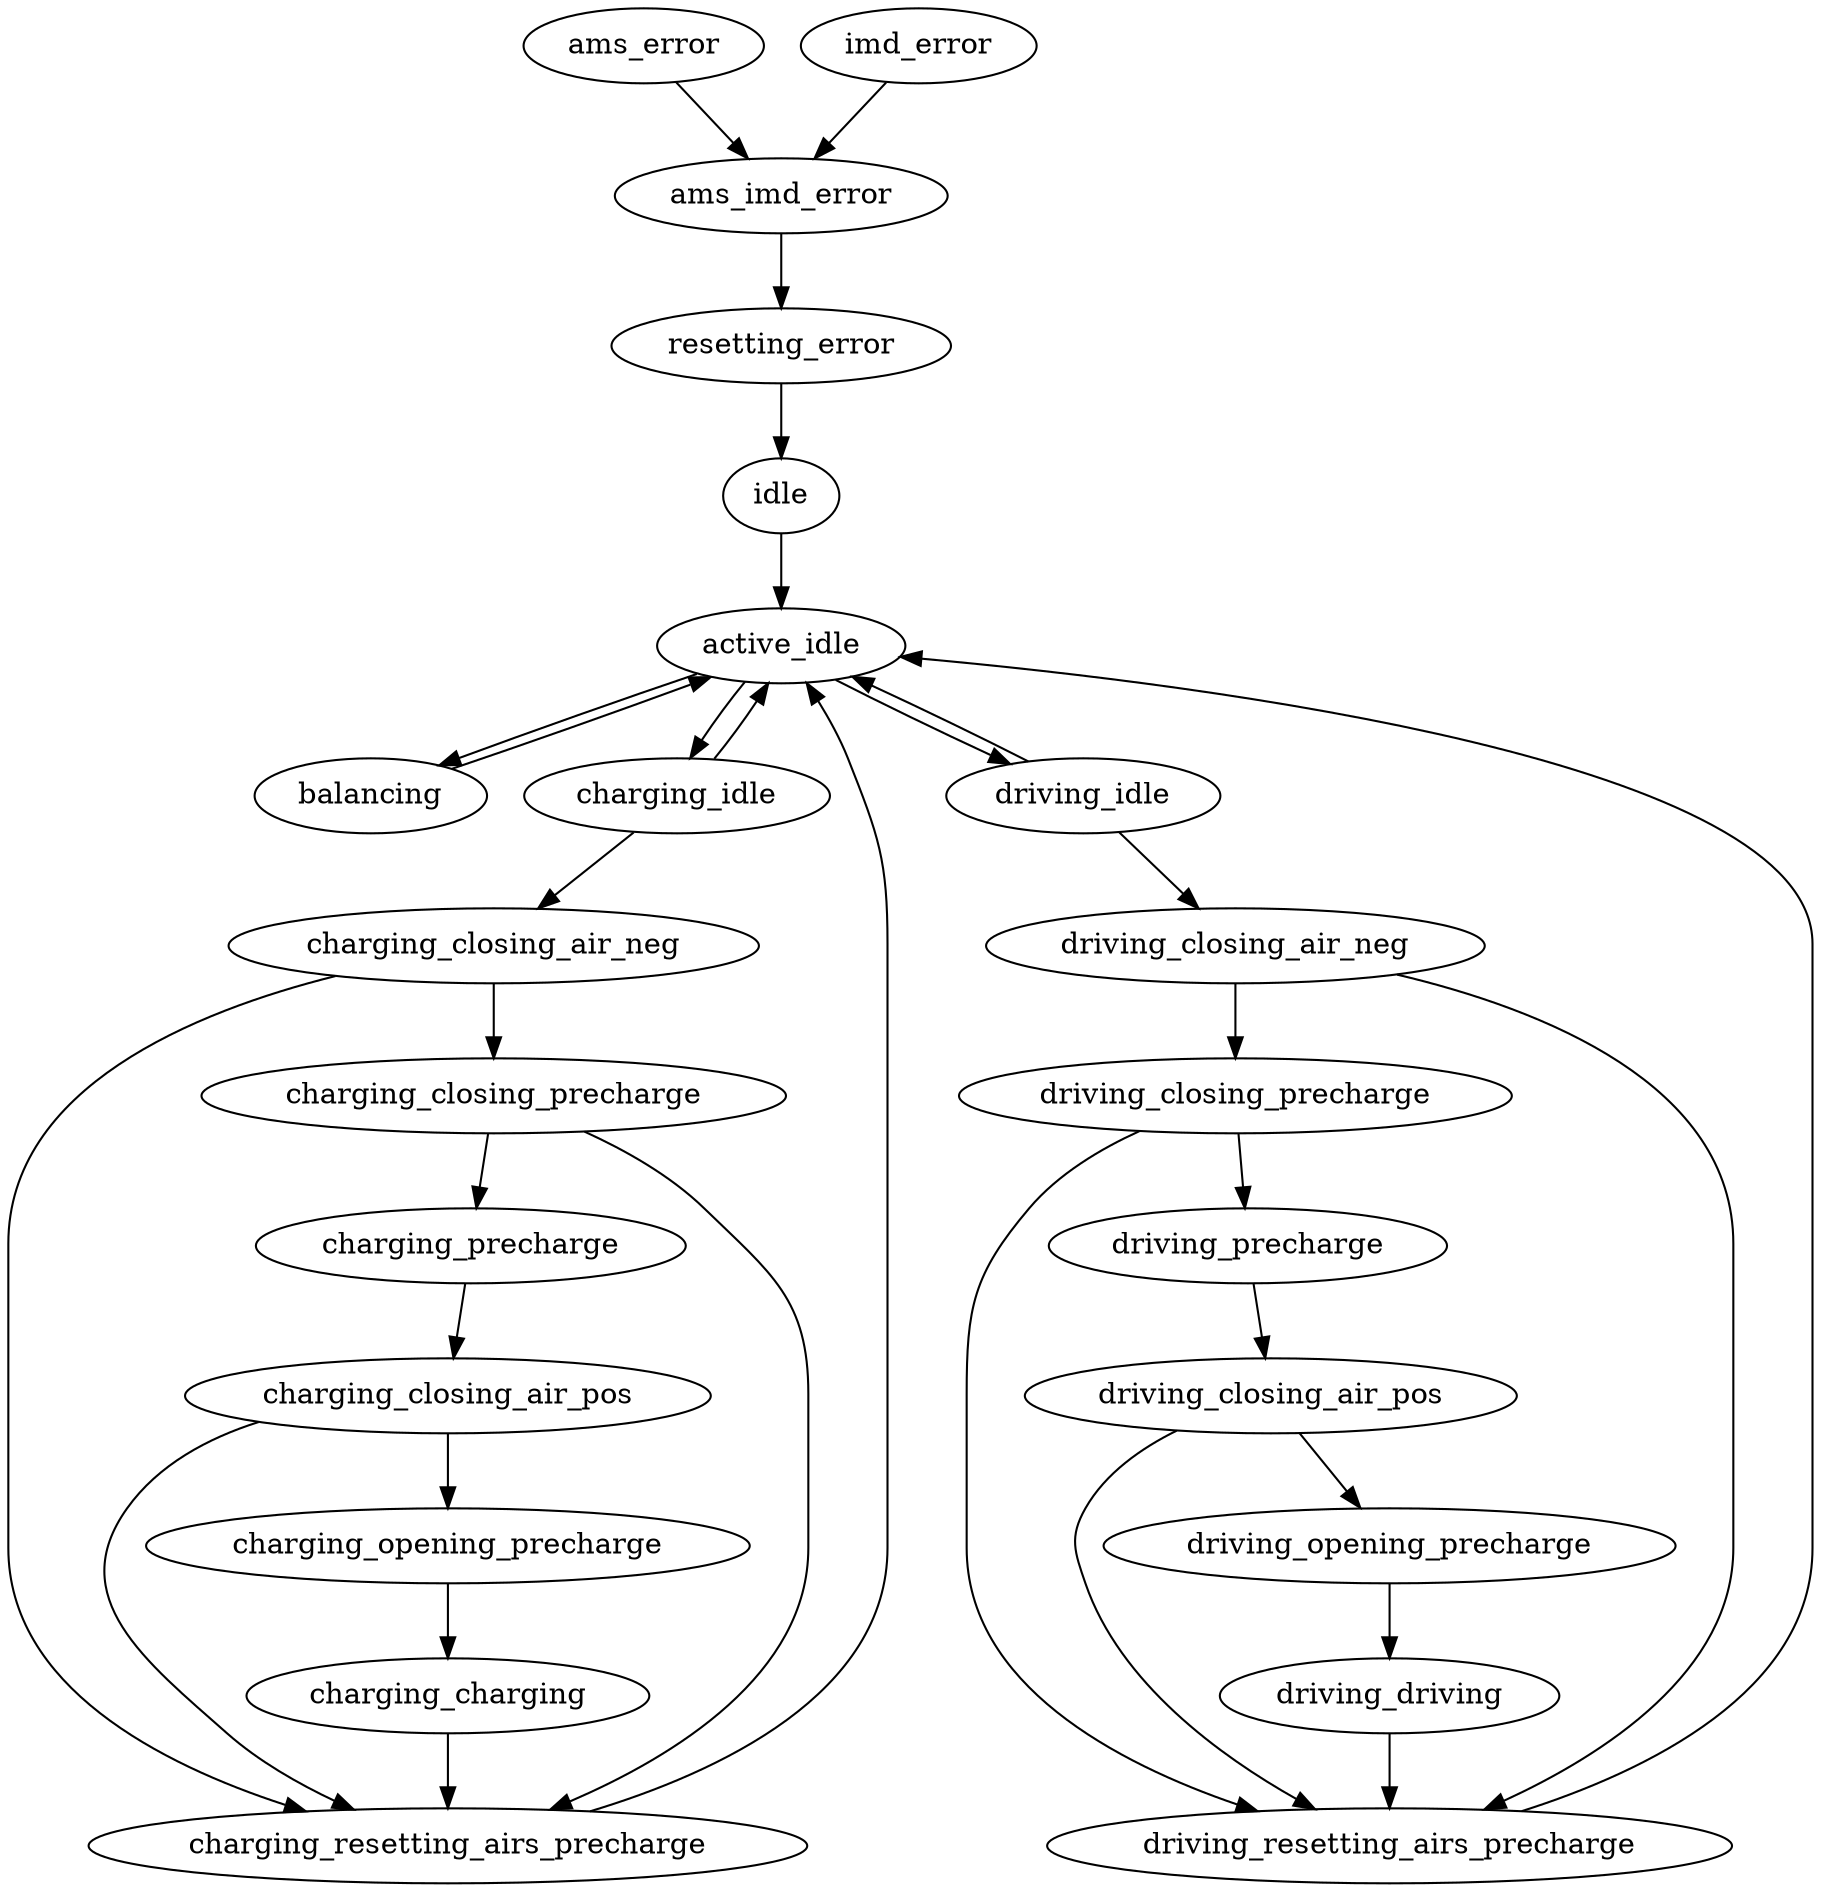 digraph{

idle -> active_idle
resetting_error -> idle

active_idle -> balancing -> active_idle

active_idle -> charging_idle
charging_idle -> active_idle
charging_idle -> charging_closing_air_neg
charging_closing_air_neg -> charging_closing_precharge
charging_closing_air_neg -> charging_resetting_airs_precharge
charging_closing_precharge -> charging_resetting_airs_precharge
charging_closing_precharge -> charging_precharge
charging_precharge -> charging_closing_air_pos
charging_closing_air_pos -> charging_opening_precharge
charging_closing_air_pos -> charging_resetting_airs_precharge
charging_opening_precharge -> charging_charging
charging_charging -> charging_resetting_airs_precharge
charging_resetting_airs_precharge -> active_idle

active_idle -> driving_idle
driving_idle -> active_idle
driving_idle -> driving_closing_air_neg
driving_closing_air_neg -> driving_closing_precharge
driving_closing_air_neg -> driving_resetting_airs_precharge
driving_closing_precharge -> driving_resetting_airs_precharge
driving_closing_precharge -> driving_precharge
driving_precharge -> driving_closing_air_pos
driving_closing_air_pos -> driving_resetting_airs_precharge
driving_closing_air_pos -> driving_opening_precharge
driving_opening_precharge -> driving_driving
driving_driving -> driving_resetting_airs_precharge
driving_resetting_airs_precharge -> active_idle


ams_error -> ams_imd_error
imd_error -> ams_imd_error
ams_imd_error -> resetting_error

}